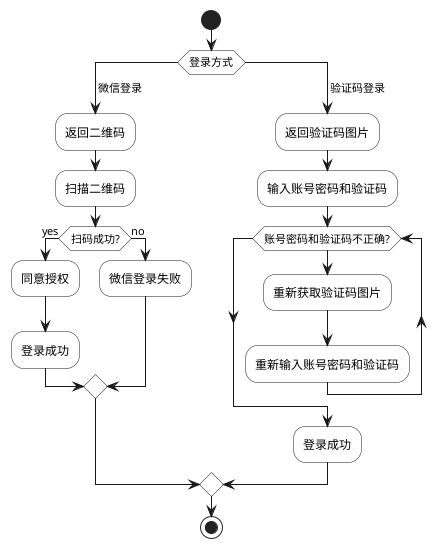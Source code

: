 @startuml
start

<style>
activityDiagram {
  diamond {
    BackgroundColor #white
  }
}
document {
   BackgroundColor transparent
}
</style>

switch (登录方式)
case ( 微信登录 )
  #white:返回二维码;
  #white:扫描二维码;
  if (扫码成功?) is (yes) then
    #white:同意授权;
    #white:登录成功;
  else (no)
    #white:微信登录失败;
  endif
case ( 验证码登录 )
  #white:返回验证码图片;
  #white:输入账号密码和验证码;
  while (账号密码和验证码不正确?)
    #white:重新获取验证码图片;
    #white:重新输入账号密码和验证码;
  endwhile
  #white:登录成功;
endswitch

stop
@enduml
